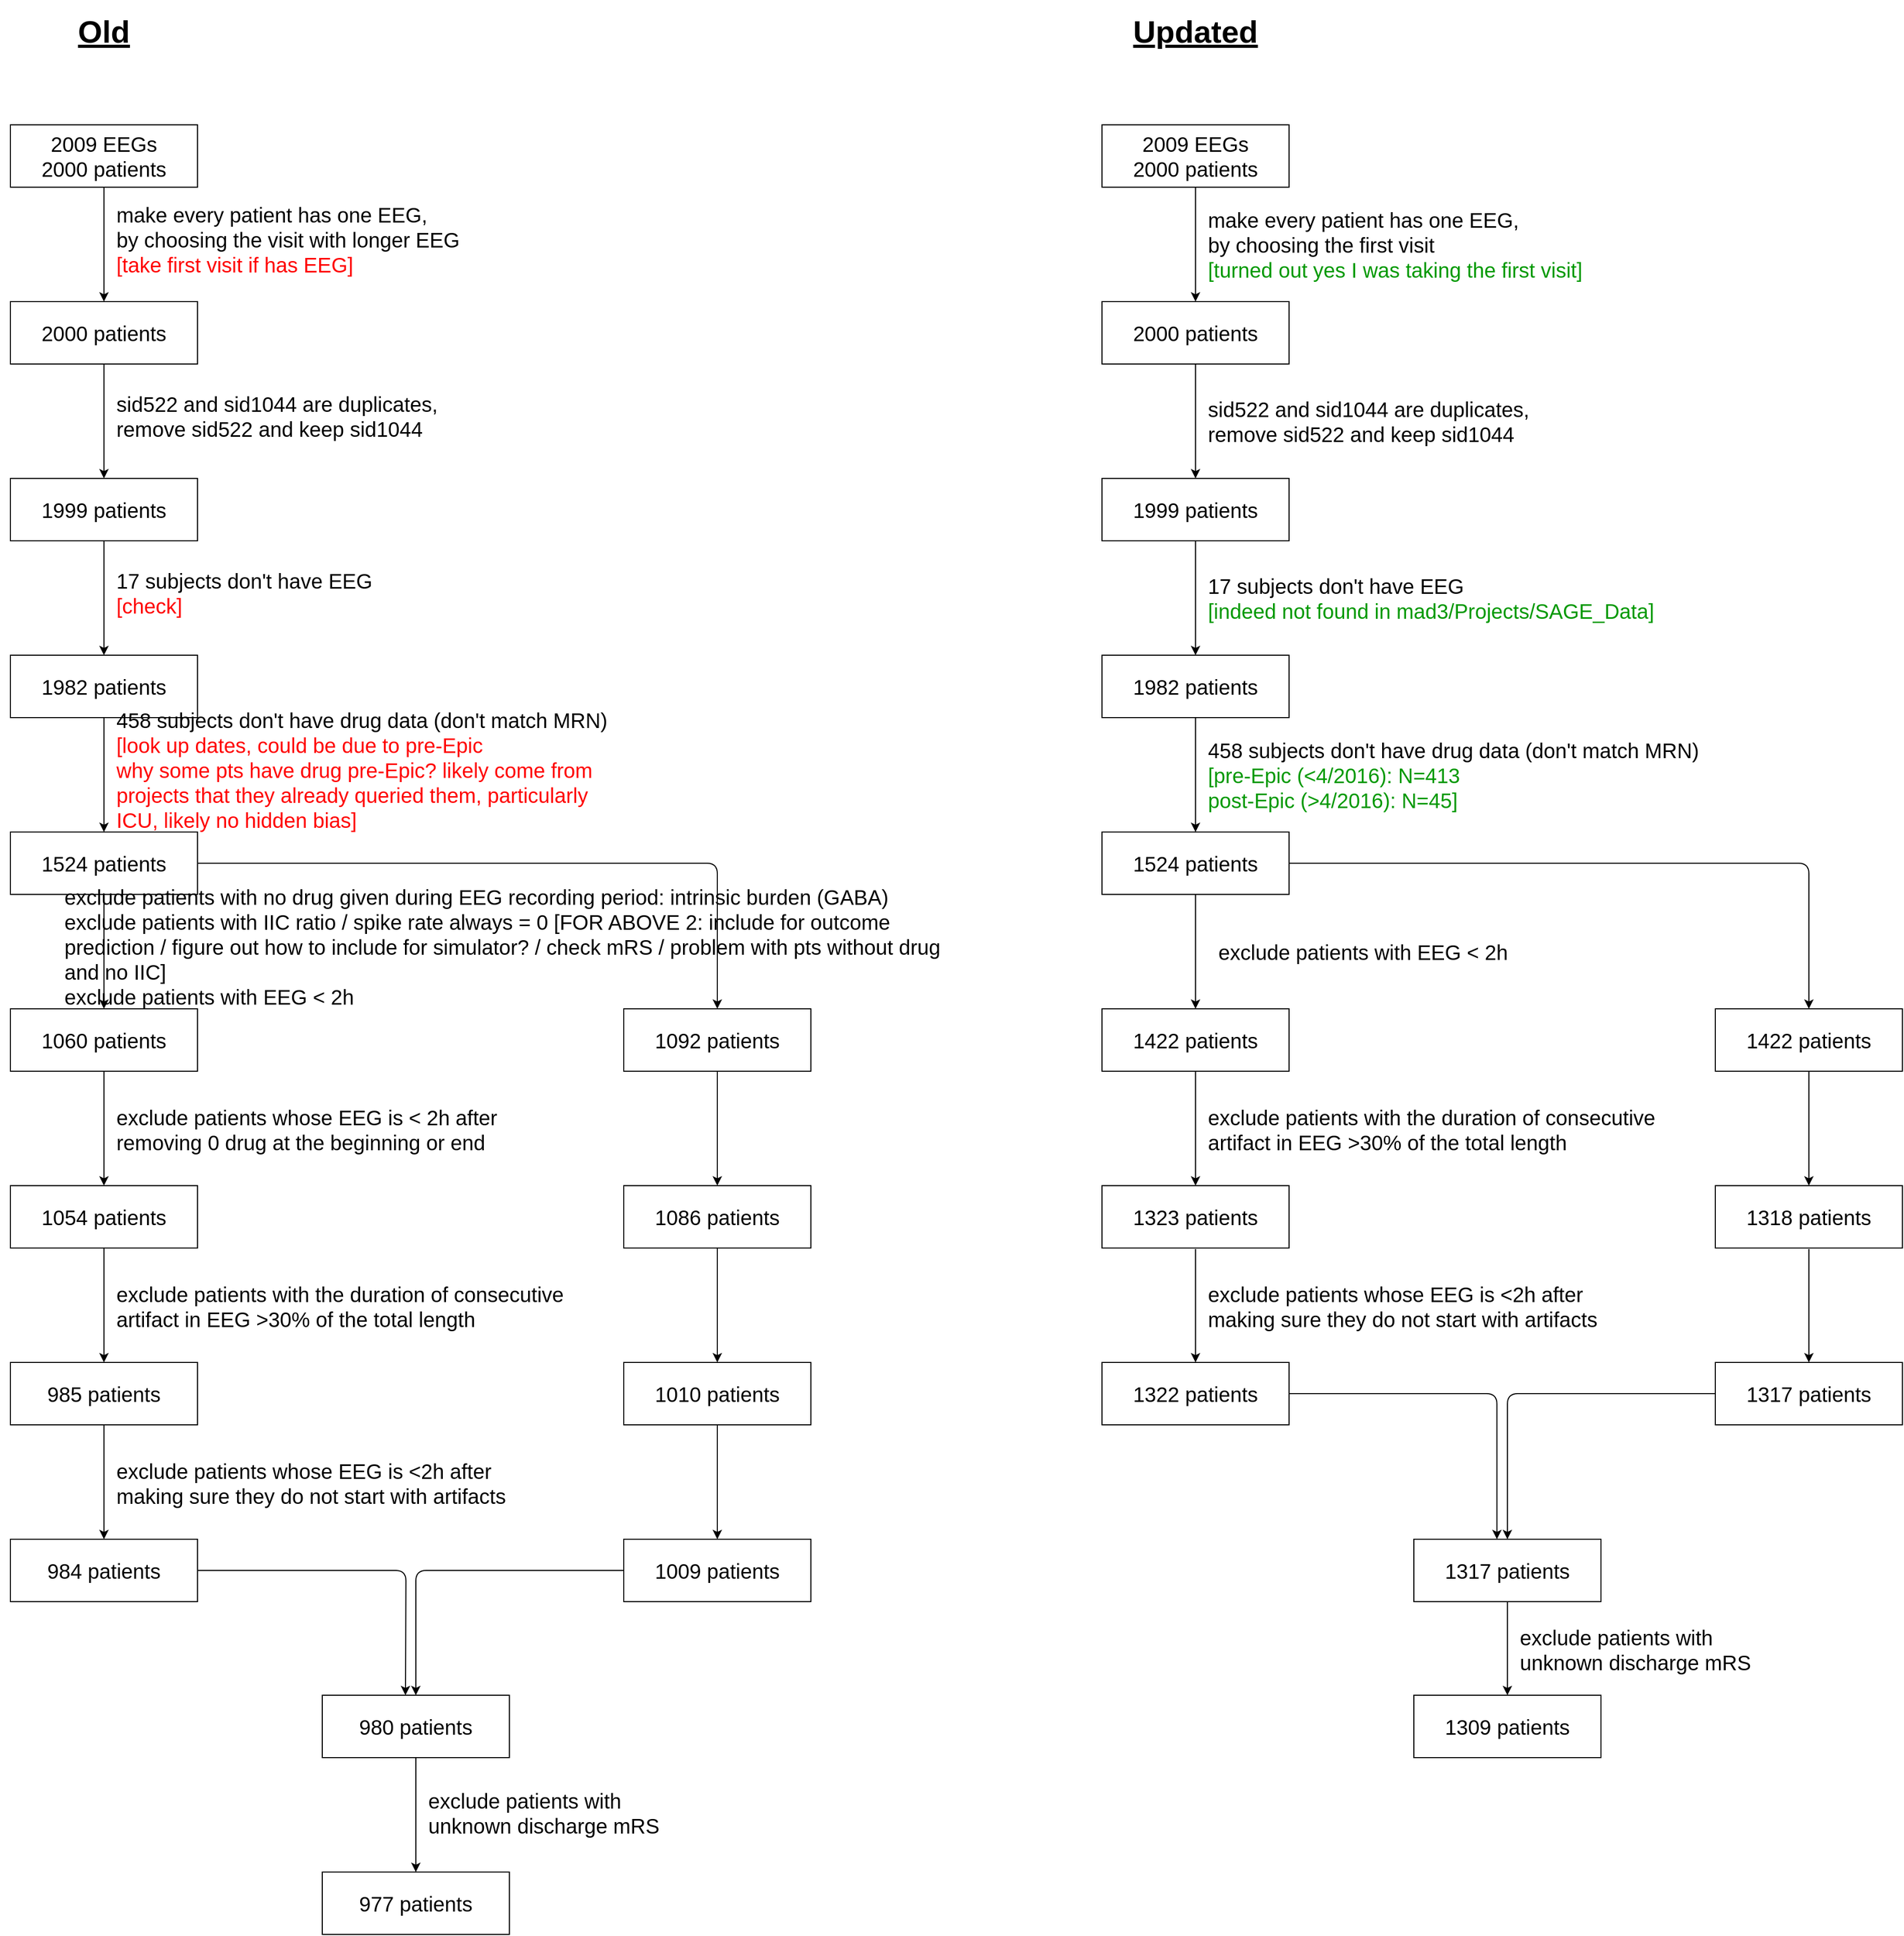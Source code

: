 <mxfile version="14.3.0" type="device"><diagram id="t11wDZP7pbtz5ez5xIhB" name="Page-1"><mxGraphModel dx="2188" dy="1425" grid="1" gridSize="10" guides="1" tooltips="1" connect="1" arrows="1" fold="1" page="1" pageScale="1" pageWidth="850" pageHeight="1100" math="0" shadow="0"><root><mxCell id="0"/><mxCell id="1" parent="0"/><mxCell id="fKvWGjFbL4H0i0DmYF8k-1" value="&lt;font style=&quot;font-size: 20px&quot;&gt;2009 EEGs&lt;br&gt;2000 patients&lt;/font&gt;" style="rounded=0;whiteSpace=wrap;html=1;" vertex="1" parent="1"><mxGeometry x="70" y="210" width="180" height="60" as="geometry"/></mxCell><mxCell id="fKvWGjFbL4H0i0DmYF8k-2" value="&lt;span style=&quot;font-size: 20px&quot;&gt;2000 patients&lt;br&gt;&lt;/span&gt;" style="rounded=0;whiteSpace=wrap;html=1;" vertex="1" parent="1"><mxGeometry x="70" y="380" width="180" height="60" as="geometry"/></mxCell><mxCell id="fKvWGjFbL4H0i0DmYF8k-3" value="" style="endArrow=classic;html=1;" edge="1" parent="1" source="fKvWGjFbL4H0i0DmYF8k-1" target="fKvWGjFbL4H0i0DmYF8k-2"><mxGeometry width="50" height="50" relative="1" as="geometry"><mxPoint x="290" y="450" as="sourcePoint"/><mxPoint x="340" y="400" as="targetPoint"/></mxGeometry></mxCell><mxCell id="fKvWGjFbL4H0i0DmYF8k-4" value="make every patient has one EEG,&lt;br&gt;by choosing the visit with longer EEG&lt;br&gt;&lt;font color=&quot;#ff0000&quot;&gt;[take first visit if has EEG]&lt;/font&gt;" style="text;html=1;strokeColor=none;fillColor=none;align=left;verticalAlign=middle;whiteSpace=wrap;rounded=0;fontSize=20;" vertex="1" parent="1"><mxGeometry x="170" y="290" width="380" height="60" as="geometry"/></mxCell><mxCell id="fKvWGjFbL4H0i0DmYF8k-7" value="&lt;span style=&quot;font-size: 20px&quot;&gt;1999 patients&lt;br&gt;&lt;/span&gt;" style="rounded=0;whiteSpace=wrap;html=1;" vertex="1" parent="1"><mxGeometry x="70" y="550" width="180" height="60" as="geometry"/></mxCell><mxCell id="fKvWGjFbL4H0i0DmYF8k-8" value="" style="endArrow=classic;html=1;" edge="1" parent="1" target="fKvWGjFbL4H0i0DmYF8k-7"><mxGeometry width="50" height="50" relative="1" as="geometry"><mxPoint x="160" y="440" as="sourcePoint"/><mxPoint x="340" y="570" as="targetPoint"/></mxGeometry></mxCell><mxCell id="fKvWGjFbL4H0i0DmYF8k-9" value="sid522 and sid1044 are duplicates,&lt;br&gt;remove sid522 and keep sid1044" style="text;html=1;strokeColor=none;fillColor=none;align=left;verticalAlign=middle;whiteSpace=wrap;rounded=0;fontSize=20;" vertex="1" parent="1"><mxGeometry x="170" y="460" width="380" height="60" as="geometry"/></mxCell><mxCell id="fKvWGjFbL4H0i0DmYF8k-10" value="&lt;span style=&quot;font-size: 20px&quot;&gt;1982 patients&lt;br&gt;&lt;/span&gt;" style="rounded=0;whiteSpace=wrap;html=1;" vertex="1" parent="1"><mxGeometry x="70" y="720" width="180" height="60" as="geometry"/></mxCell><mxCell id="fKvWGjFbL4H0i0DmYF8k-11" value="" style="endArrow=classic;html=1;" edge="1" parent="1" target="fKvWGjFbL4H0i0DmYF8k-10"><mxGeometry width="50" height="50" relative="1" as="geometry"><mxPoint x="160" y="610" as="sourcePoint"/><mxPoint x="340" y="740" as="targetPoint"/></mxGeometry></mxCell><mxCell id="fKvWGjFbL4H0i0DmYF8k-12" value="17 subjects don't have EEG&lt;br&gt;&lt;font color=&quot;#ff0000&quot;&gt;[check]&lt;/font&gt;" style="text;html=1;strokeColor=none;fillColor=none;align=left;verticalAlign=middle;whiteSpace=wrap;rounded=0;fontSize=20;" vertex="1" parent="1"><mxGeometry x="170" y="630" width="380" height="60" as="geometry"/></mxCell><mxCell id="fKvWGjFbL4H0i0DmYF8k-13" value="&lt;span style=&quot;font-size: 20px&quot;&gt;1524 patients&lt;br&gt;&lt;/span&gt;" style="rounded=0;whiteSpace=wrap;html=1;" vertex="1" parent="1"><mxGeometry x="70" y="890" width="180" height="60" as="geometry"/></mxCell><mxCell id="fKvWGjFbL4H0i0DmYF8k-14" value="" style="endArrow=classic;html=1;" edge="1" parent="1" target="fKvWGjFbL4H0i0DmYF8k-13"><mxGeometry width="50" height="50" relative="1" as="geometry"><mxPoint x="160" y="780" as="sourcePoint"/><mxPoint x="340" y="910" as="targetPoint"/></mxGeometry></mxCell><mxCell id="fKvWGjFbL4H0i0DmYF8k-15" value="458 subjects don't have drug data (don't match MRN)&lt;br&gt;&lt;font color=&quot;#ff0000&quot;&gt;[look up dates, could be due to pre-Epic&lt;br&gt;why some pts have drug pre-Epic? likely come from projects that they already queried them, particularly ICU, likely no hidden bias]&lt;/font&gt;" style="text;html=1;strokeColor=none;fillColor=none;align=left;verticalAlign=middle;whiteSpace=wrap;rounded=0;fontSize=20;" vertex="1" parent="1"><mxGeometry x="170" y="800" width="500" height="60" as="geometry"/></mxCell><mxCell id="fKvWGjFbL4H0i0DmYF8k-16" value="exclude patients with no drug given during EEG recording period: intrinsic burden (GABA)&lt;br&gt;exclude patients with IIC ratio / spike rate always = 0 [FOR ABOVE 2: include for outcome prediction / figure out how to include for simulator? / check mRS / problem with pts without drug and no IIC]&lt;br&gt;exclude patients with EEG &amp;lt; 2h" style="text;whiteSpace=wrap;html=1;fontSize=20;verticalAlign=middle;" vertex="1" parent="1"><mxGeometry x="120" y="930" width="860" height="140" as="geometry"/></mxCell><mxCell id="fKvWGjFbL4H0i0DmYF8k-17" value="&lt;span style=&quot;font-size: 20px&quot;&gt;1060 patients&lt;br&gt;&lt;/span&gt;" style="rounded=0;whiteSpace=wrap;html=1;" vertex="1" parent="1"><mxGeometry x="70" y="1060" width="180" height="60" as="geometry"/></mxCell><mxCell id="fKvWGjFbL4H0i0DmYF8k-18" value="" style="endArrow=classic;html=1;" edge="1" parent="1" target="fKvWGjFbL4H0i0DmYF8k-17"><mxGeometry width="50" height="50" relative="1" as="geometry"><mxPoint x="160" y="950" as="sourcePoint"/><mxPoint x="340" y="1080" as="targetPoint"/></mxGeometry></mxCell><mxCell id="fKvWGjFbL4H0i0DmYF8k-19" value="exclude patients whose EEG is &amp;lt; 2h after removing 0 drug at the beginning or end" style="text;whiteSpace=wrap;html=1;fontSize=20;verticalAlign=middle;" vertex="1" parent="1"><mxGeometry x="170" y="1133" width="380" height="85" as="geometry"/></mxCell><mxCell id="fKvWGjFbL4H0i0DmYF8k-20" value="&lt;span style=&quot;font-size: 20px&quot;&gt;1054 patients&lt;br&gt;&lt;/span&gt;" style="rounded=0;whiteSpace=wrap;html=1;" vertex="1" parent="1"><mxGeometry x="70" y="1230" width="180" height="60" as="geometry"/></mxCell><mxCell id="fKvWGjFbL4H0i0DmYF8k-21" value="" style="endArrow=classic;html=1;" edge="1" parent="1" target="fKvWGjFbL4H0i0DmYF8k-20"><mxGeometry width="50" height="50" relative="1" as="geometry"><mxPoint x="160" y="1120" as="sourcePoint"/><mxPoint x="340" y="1250" as="targetPoint"/></mxGeometry></mxCell><mxCell id="fKvWGjFbL4H0i0DmYF8k-22" value="exclude patients with the duration of consecutive artifact in EEG &amp;gt;30% of the total length&amp;nbsp;" style="text;whiteSpace=wrap;html=1;fontSize=20;verticalAlign=middle;" vertex="1" parent="1"><mxGeometry x="170" y="1303" width="440" height="85" as="geometry"/></mxCell><mxCell id="fKvWGjFbL4H0i0DmYF8k-23" value="&lt;span style=&quot;font-size: 20px&quot;&gt;985 patients&lt;br&gt;&lt;/span&gt;" style="rounded=0;whiteSpace=wrap;html=1;" vertex="1" parent="1"><mxGeometry x="70" y="1400" width="180" height="60" as="geometry"/></mxCell><mxCell id="fKvWGjFbL4H0i0DmYF8k-24" value="" style="endArrow=classic;html=1;" edge="1" parent="1" target="fKvWGjFbL4H0i0DmYF8k-23"><mxGeometry width="50" height="50" relative="1" as="geometry"><mxPoint x="160" y="1290" as="sourcePoint"/><mxPoint x="340" y="1420" as="targetPoint"/></mxGeometry></mxCell><mxCell id="fKvWGjFbL4H0i0DmYF8k-25" value="exclude patients whose EEG is &amp;lt;2h after making sure they do not start with artifacts" style="text;whiteSpace=wrap;html=1;fontSize=20;verticalAlign=middle;" vertex="1" parent="1"><mxGeometry x="170" y="1473" width="410" height="85" as="geometry"/></mxCell><mxCell id="fKvWGjFbL4H0i0DmYF8k-26" value="&lt;span style=&quot;font-size: 20px&quot;&gt;984 patients&lt;br&gt;&lt;/span&gt;" style="rounded=0;whiteSpace=wrap;html=1;" vertex="1" parent="1"><mxGeometry x="70" y="1570" width="180" height="60" as="geometry"/></mxCell><mxCell id="fKvWGjFbL4H0i0DmYF8k-27" value="" style="endArrow=classic;html=1;" edge="1" parent="1" target="fKvWGjFbL4H0i0DmYF8k-26"><mxGeometry width="50" height="50" relative="1" as="geometry"><mxPoint x="160" y="1460" as="sourcePoint"/><mxPoint x="340" y="1590" as="targetPoint"/></mxGeometry></mxCell><mxCell id="fKvWGjFbL4H0i0DmYF8k-29" value="&lt;span style=&quot;font-size: 20px&quot;&gt;1092 patients&lt;br&gt;&lt;/span&gt;" style="rounded=0;whiteSpace=wrap;html=1;" vertex="1" parent="1"><mxGeometry x="660" y="1060" width="180" height="60" as="geometry"/></mxCell><mxCell id="fKvWGjFbL4H0i0DmYF8k-32" value="&lt;span style=&quot;font-size: 20px&quot;&gt;1086 patients&lt;br&gt;&lt;/span&gt;" style="rounded=0;whiteSpace=wrap;html=1;" vertex="1" parent="1"><mxGeometry x="660" y="1230" width="180" height="60" as="geometry"/></mxCell><mxCell id="fKvWGjFbL4H0i0DmYF8k-33" value="" style="endArrow=classic;html=1;" edge="1" parent="1" target="fKvWGjFbL4H0i0DmYF8k-32"><mxGeometry width="50" height="50" relative="1" as="geometry"><mxPoint x="750" y="1120" as="sourcePoint"/><mxPoint x="930" y="1250" as="targetPoint"/></mxGeometry></mxCell><mxCell id="fKvWGjFbL4H0i0DmYF8k-35" value="&lt;span style=&quot;font-size: 20px&quot;&gt;1010 patients&lt;br&gt;&lt;/span&gt;" style="rounded=0;whiteSpace=wrap;html=1;" vertex="1" parent="1"><mxGeometry x="660" y="1400" width="180" height="60" as="geometry"/></mxCell><mxCell id="fKvWGjFbL4H0i0DmYF8k-36" value="" style="endArrow=classic;html=1;" edge="1" parent="1" target="fKvWGjFbL4H0i0DmYF8k-35"><mxGeometry width="50" height="50" relative="1" as="geometry"><mxPoint x="750" y="1290" as="sourcePoint"/><mxPoint x="930" y="1420" as="targetPoint"/></mxGeometry></mxCell><mxCell id="fKvWGjFbL4H0i0DmYF8k-38" value="&lt;span style=&quot;font-size: 20px&quot;&gt;1009 patients&lt;br&gt;&lt;/span&gt;" style="rounded=0;whiteSpace=wrap;html=1;" vertex="1" parent="1"><mxGeometry x="660" y="1570" width="180" height="60" as="geometry"/></mxCell><mxCell id="fKvWGjFbL4H0i0DmYF8k-39" value="" style="endArrow=classic;html=1;" edge="1" parent="1" target="fKvWGjFbL4H0i0DmYF8k-38"><mxGeometry width="50" height="50" relative="1" as="geometry"><mxPoint x="750" y="1460" as="sourcePoint"/><mxPoint x="930" y="1590" as="targetPoint"/></mxGeometry></mxCell><mxCell id="fKvWGjFbL4H0i0DmYF8k-40" value="" style="endArrow=classic;html=1;edgeStyle=orthogonalEdgeStyle;" edge="1" parent="1" source="fKvWGjFbL4H0i0DmYF8k-13" target="fKvWGjFbL4H0i0DmYF8k-29"><mxGeometry width="50" height="50" relative="1" as="geometry"><mxPoint x="170" y="960" as="sourcePoint"/><mxPoint x="170" y="1070" as="targetPoint"/></mxGeometry></mxCell><mxCell id="fKvWGjFbL4H0i0DmYF8k-41" value="&lt;span style=&quot;font-size: 20px&quot;&gt;980 patients&lt;br&gt;&lt;/span&gt;" style="rounded=0;whiteSpace=wrap;html=1;" vertex="1" parent="1"><mxGeometry x="370" y="1720" width="180" height="60" as="geometry"/></mxCell><mxCell id="fKvWGjFbL4H0i0DmYF8k-42" value="" style="endArrow=classic;html=1;edgeStyle=orthogonalEdgeStyle;" edge="1" parent="1" source="fKvWGjFbL4H0i0DmYF8k-26"><mxGeometry width="50" height="50" relative="1" as="geometry"><mxPoint x="-50" y="1580" as="sourcePoint"/><mxPoint x="450" y="1720" as="targetPoint"/></mxGeometry></mxCell><mxCell id="fKvWGjFbL4H0i0DmYF8k-43" value="" style="endArrow=classic;html=1;edgeStyle=orthogonalEdgeStyle;" edge="1" parent="1" source="fKvWGjFbL4H0i0DmYF8k-38" target="fKvWGjFbL4H0i0DmYF8k-41"><mxGeometry width="50" height="50" relative="1" as="geometry"><mxPoint x="260" y="1610" as="sourcePoint"/><mxPoint x="460" y="1730" as="targetPoint"/></mxGeometry></mxCell><mxCell id="fKvWGjFbL4H0i0DmYF8k-44" value="&lt;span style=&quot;font-size: 20px&quot;&gt;977 patients&lt;br&gt;&lt;/span&gt;" style="rounded=0;whiteSpace=wrap;html=1;" vertex="1" parent="1"><mxGeometry x="370" y="1890" width="180" height="60" as="geometry"/></mxCell><mxCell id="fKvWGjFbL4H0i0DmYF8k-45" value="" style="endArrow=classic;html=1;" edge="1" parent="1" target="fKvWGjFbL4H0i0DmYF8k-44"><mxGeometry width="50" height="50" relative="1" as="geometry"><mxPoint x="460" y="1780" as="sourcePoint"/><mxPoint x="640" y="1910" as="targetPoint"/></mxGeometry></mxCell><mxCell id="fKvWGjFbL4H0i0DmYF8k-48" value="exclude patients with unknown discharge mRS" style="text;whiteSpace=wrap;html=1;fontSize=20;verticalAlign=middle;" vertex="1" parent="1"><mxGeometry x="470" y="1790" width="260" height="85" as="geometry"/></mxCell><mxCell id="fKvWGjFbL4H0i0DmYF8k-49" value="&lt;font style=&quot;font-size: 20px&quot;&gt;2009 EEGs&lt;br&gt;2000 patients&lt;/font&gt;" style="rounded=0;whiteSpace=wrap;html=1;" vertex="1" parent="1"><mxGeometry x="1120" y="210" width="180" height="60" as="geometry"/></mxCell><mxCell id="fKvWGjFbL4H0i0DmYF8k-50" value="&lt;span style=&quot;font-size: 20px&quot;&gt;2000 patients&lt;br&gt;&lt;/span&gt;" style="rounded=0;whiteSpace=wrap;html=1;" vertex="1" parent="1"><mxGeometry x="1120" y="380" width="180" height="60" as="geometry"/></mxCell><mxCell id="fKvWGjFbL4H0i0DmYF8k-51" value="" style="endArrow=classic;html=1;" edge="1" parent="1" source="fKvWGjFbL4H0i0DmYF8k-49" target="fKvWGjFbL4H0i0DmYF8k-50"><mxGeometry width="50" height="50" relative="1" as="geometry"><mxPoint x="1340" y="450" as="sourcePoint"/><mxPoint x="1390" y="400" as="targetPoint"/></mxGeometry></mxCell><mxCell id="fKvWGjFbL4H0i0DmYF8k-52" value="make every patient has one EEG,&lt;br&gt;by choosing the first visit&lt;br&gt;&lt;font color=&quot;#009900&quot;&gt;[turned out yes I was taking the first visit]&lt;/font&gt;" style="text;html=1;strokeColor=none;fillColor=none;align=left;verticalAlign=middle;whiteSpace=wrap;rounded=0;fontSize=20;" vertex="1" parent="1"><mxGeometry x="1220" y="295" width="410" height="60" as="geometry"/></mxCell><mxCell id="fKvWGjFbL4H0i0DmYF8k-53" value="&lt;span style=&quot;font-size: 20px&quot;&gt;1999 patients&lt;br&gt;&lt;/span&gt;" style="rounded=0;whiteSpace=wrap;html=1;" vertex="1" parent="1"><mxGeometry x="1120" y="550" width="180" height="60" as="geometry"/></mxCell><mxCell id="fKvWGjFbL4H0i0DmYF8k-54" value="" style="endArrow=classic;html=1;" edge="1" parent="1" target="fKvWGjFbL4H0i0DmYF8k-53"><mxGeometry width="50" height="50" relative="1" as="geometry"><mxPoint x="1210" y="440" as="sourcePoint"/><mxPoint x="1390" y="570" as="targetPoint"/></mxGeometry></mxCell><mxCell id="fKvWGjFbL4H0i0DmYF8k-55" value="sid522 and sid1044 are duplicates,&lt;br&gt;remove sid522 and keep sid1044" style="text;html=1;strokeColor=none;fillColor=none;align=left;verticalAlign=middle;whiteSpace=wrap;rounded=0;fontSize=20;" vertex="1" parent="1"><mxGeometry x="1220" y="465" width="380" height="60" as="geometry"/></mxCell><mxCell id="fKvWGjFbL4H0i0DmYF8k-56" value="&lt;span style=&quot;font-size: 20px&quot;&gt;1982 patients&lt;br&gt;&lt;/span&gt;" style="rounded=0;whiteSpace=wrap;html=1;" vertex="1" parent="1"><mxGeometry x="1120" y="720" width="180" height="60" as="geometry"/></mxCell><mxCell id="fKvWGjFbL4H0i0DmYF8k-57" value="" style="endArrow=classic;html=1;" edge="1" parent="1" target="fKvWGjFbL4H0i0DmYF8k-56"><mxGeometry width="50" height="50" relative="1" as="geometry"><mxPoint x="1210" y="610" as="sourcePoint"/><mxPoint x="1390" y="740" as="targetPoint"/></mxGeometry></mxCell><mxCell id="fKvWGjFbL4H0i0DmYF8k-58" value="17 subjects don't have EEG&lt;br&gt;&lt;font color=&quot;#009900&quot;&gt;[indeed not found in mad3/Projects/SAGE_Data]&lt;/font&gt;" style="text;html=1;strokeColor=none;fillColor=none;align=left;verticalAlign=middle;whiteSpace=wrap;rounded=0;fontSize=20;" vertex="1" parent="1"><mxGeometry x="1220" y="635" width="510" height="60" as="geometry"/></mxCell><mxCell id="fKvWGjFbL4H0i0DmYF8k-59" value="&lt;span style=&quot;font-size: 20px&quot;&gt;1524 patients&lt;br&gt;&lt;/span&gt;" style="rounded=0;whiteSpace=wrap;html=1;" vertex="1" parent="1"><mxGeometry x="1120" y="890" width="180" height="60" as="geometry"/></mxCell><mxCell id="fKvWGjFbL4H0i0DmYF8k-60" value="" style="endArrow=classic;html=1;" edge="1" parent="1" target="fKvWGjFbL4H0i0DmYF8k-59"><mxGeometry width="50" height="50" relative="1" as="geometry"><mxPoint x="1210" y="780" as="sourcePoint"/><mxPoint x="1390" y="910" as="targetPoint"/></mxGeometry></mxCell><mxCell id="fKvWGjFbL4H0i0DmYF8k-61" value="458 subjects don't have drug data (don't match MRN)&lt;br&gt;&lt;font color=&quot;#009900&quot;&gt;[pre-Epic (&amp;lt;4/2016): N=413&lt;br&gt;post-Epic (&amp;gt;4/2016): N=45]&lt;/font&gt;" style="text;html=1;strokeColor=none;fillColor=none;align=left;verticalAlign=middle;whiteSpace=wrap;rounded=0;fontSize=20;" vertex="1" parent="1"><mxGeometry x="1220" y="805" width="500" height="60" as="geometry"/></mxCell><mxCell id="fKvWGjFbL4H0i0DmYF8k-62" value="exclude patients with EEG &amp;lt; 2h" style="text;whiteSpace=wrap;html=1;fontSize=20;verticalAlign=middle;" vertex="1" parent="1"><mxGeometry x="1230" y="970" width="420" height="70" as="geometry"/></mxCell><mxCell id="fKvWGjFbL4H0i0DmYF8k-63" value="&lt;span style=&quot;font-size: 20px&quot;&gt;1422 patients&lt;br&gt;&lt;/span&gt;" style="rounded=0;whiteSpace=wrap;html=1;" vertex="1" parent="1"><mxGeometry x="1120" y="1060" width="180" height="60" as="geometry"/></mxCell><mxCell id="fKvWGjFbL4H0i0DmYF8k-64" value="" style="endArrow=classic;html=1;" edge="1" parent="1" target="fKvWGjFbL4H0i0DmYF8k-63"><mxGeometry width="50" height="50" relative="1" as="geometry"><mxPoint x="1210" y="950" as="sourcePoint"/><mxPoint x="1390" y="1080" as="targetPoint"/></mxGeometry></mxCell><mxCell id="fKvWGjFbL4H0i0DmYF8k-67" value="" style="endArrow=classic;html=1;" edge="1" parent="1"><mxGeometry width="50" height="50" relative="1" as="geometry"><mxPoint x="1210" y="1120" as="sourcePoint"/><mxPoint x="1210" y="1230" as="targetPoint"/></mxGeometry></mxCell><mxCell id="fKvWGjFbL4H0i0DmYF8k-68" value="exclude patients with the duration of consecutive artifact in EEG &amp;gt;30% of the total length&amp;nbsp;" style="text;whiteSpace=wrap;html=1;fontSize=20;verticalAlign=middle;" vertex="1" parent="1"><mxGeometry x="1220" y="1133" width="440" height="85" as="geometry"/></mxCell><mxCell id="fKvWGjFbL4H0i0DmYF8k-69" value="&lt;span style=&quot;font-size: 20px&quot;&gt;1323 patients&lt;br&gt;&lt;/span&gt;" style="rounded=0;whiteSpace=wrap;html=1;" vertex="1" parent="1"><mxGeometry x="1120" y="1230" width="180" height="60" as="geometry"/></mxCell><mxCell id="fKvWGjFbL4H0i0DmYF8k-71" value="exclude patients whose EEG is &amp;lt;2h after making sure they do not start with artifacts" style="text;whiteSpace=wrap;html=1;fontSize=20;verticalAlign=middle;" vertex="1" parent="1"><mxGeometry x="1220" y="1303" width="410" height="85" as="geometry"/></mxCell><mxCell id="fKvWGjFbL4H0i0DmYF8k-72" value="&lt;span style=&quot;font-size: 20px&quot;&gt;1322 patients&lt;br&gt;&lt;/span&gt;" style="rounded=0;whiteSpace=wrap;html=1;" vertex="1" parent="1"><mxGeometry x="1120" y="1400" width="180" height="60" as="geometry"/></mxCell><mxCell id="fKvWGjFbL4H0i0DmYF8k-73" value="" style="endArrow=classic;html=1;" edge="1" parent="1" target="fKvWGjFbL4H0i0DmYF8k-72"><mxGeometry width="50" height="50" relative="1" as="geometry"><mxPoint x="1210" y="1291" as="sourcePoint"/><mxPoint x="1390" y="1421" as="targetPoint"/></mxGeometry></mxCell><mxCell id="fKvWGjFbL4H0i0DmYF8k-74" value="&lt;span style=&quot;font-size: 20px&quot;&gt;1422 patients&lt;br&gt;&lt;/span&gt;" style="rounded=0;whiteSpace=wrap;html=1;" vertex="1" parent="1"><mxGeometry x="1710" y="1060" width="180" height="60" as="geometry"/></mxCell><mxCell id="fKvWGjFbL4H0i0DmYF8k-76" value="" style="endArrow=classic;html=1;" edge="1" parent="1"><mxGeometry width="50" height="50" relative="1" as="geometry"><mxPoint x="1800" y="1120" as="sourcePoint"/><mxPoint x="1800" y="1230" as="targetPoint"/></mxGeometry></mxCell><mxCell id="fKvWGjFbL4H0i0DmYF8k-77" value="&lt;span style=&quot;font-size: 20px&quot;&gt;1318 patients&lt;br&gt;&lt;/span&gt;" style="rounded=0;whiteSpace=wrap;html=1;" vertex="1" parent="1"><mxGeometry x="1710" y="1230" width="180" height="60" as="geometry"/></mxCell><mxCell id="fKvWGjFbL4H0i0DmYF8k-79" value="&lt;span style=&quot;font-size: 20px&quot;&gt;1317 patients&lt;br&gt;&lt;/span&gt;" style="rounded=0;whiteSpace=wrap;html=1;" vertex="1" parent="1"><mxGeometry x="1710" y="1400" width="180" height="60" as="geometry"/></mxCell><mxCell id="fKvWGjFbL4H0i0DmYF8k-80" value="" style="endArrow=classic;html=1;" edge="1" parent="1" target="fKvWGjFbL4H0i0DmYF8k-79"><mxGeometry width="50" height="50" relative="1" as="geometry"><mxPoint x="1800" y="1291" as="sourcePoint"/><mxPoint x="1980" y="1421" as="targetPoint"/></mxGeometry></mxCell><mxCell id="fKvWGjFbL4H0i0DmYF8k-81" value="" style="endArrow=classic;html=1;edgeStyle=orthogonalEdgeStyle;" edge="1" parent="1" source="fKvWGjFbL4H0i0DmYF8k-59" target="fKvWGjFbL4H0i0DmYF8k-74"><mxGeometry width="50" height="50" relative="1" as="geometry"><mxPoint x="1220" y="960" as="sourcePoint"/><mxPoint x="1220" y="1070" as="targetPoint"/></mxGeometry></mxCell><mxCell id="fKvWGjFbL4H0i0DmYF8k-82" value="&lt;span style=&quot;font-size: 20px&quot;&gt;1317 patients&lt;br&gt;&lt;/span&gt;" style="rounded=0;whiteSpace=wrap;html=1;" vertex="1" parent="1"><mxGeometry x="1420" y="1570" width="180" height="60" as="geometry"/></mxCell><mxCell id="fKvWGjFbL4H0i0DmYF8k-83" value="" style="endArrow=classic;html=1;edgeStyle=orthogonalEdgeStyle;entryX=0.444;entryY=0;entryDx=0;entryDy=0;entryPerimeter=0;" edge="1" parent="1" source="fKvWGjFbL4H0i0DmYF8k-72" target="fKvWGjFbL4H0i0DmYF8k-82"><mxGeometry width="50" height="50" relative="1" as="geometry"><mxPoint x="1000" y="1411" as="sourcePoint"/><mxPoint x="1500" y="1551" as="targetPoint"/></mxGeometry></mxCell><mxCell id="fKvWGjFbL4H0i0DmYF8k-84" value="" style="endArrow=classic;html=1;edgeStyle=orthogonalEdgeStyle;" edge="1" parent="1" source="fKvWGjFbL4H0i0DmYF8k-79" target="fKvWGjFbL4H0i0DmYF8k-82"><mxGeometry width="50" height="50" relative="1" as="geometry"><mxPoint x="1310" y="1441" as="sourcePoint"/><mxPoint x="1510" y="1561" as="targetPoint"/></mxGeometry></mxCell><mxCell id="fKvWGjFbL4H0i0DmYF8k-85" value="&lt;span style=&quot;font-size: 20px&quot;&gt;1309 patients&lt;br&gt;&lt;/span&gt;" style="rounded=0;whiteSpace=wrap;html=1;" vertex="1" parent="1"><mxGeometry x="1420" y="1720" width="180" height="60" as="geometry"/></mxCell><mxCell id="fKvWGjFbL4H0i0DmYF8k-86" value="" style="endArrow=classic;html=1;" edge="1" parent="1" target="fKvWGjFbL4H0i0DmYF8k-85"><mxGeometry width="50" height="50" relative="1" as="geometry"><mxPoint x="1510" y="1630" as="sourcePoint"/><mxPoint x="1690" y="1741" as="targetPoint"/></mxGeometry></mxCell><mxCell id="fKvWGjFbL4H0i0DmYF8k-87" value="exclude patients with unknown discharge mRS" style="text;whiteSpace=wrap;html=1;fontSize=20;verticalAlign=middle;" vertex="1" parent="1"><mxGeometry x="1520" y="1633" width="260" height="85" as="geometry"/></mxCell><mxCell id="fKvWGjFbL4H0i0DmYF8k-88" value="&lt;font size=&quot;1&quot;&gt;&lt;u style=&quot;font-size: 30px&quot;&gt;Old&lt;/u&gt;&lt;/font&gt;" style="text;html=1;strokeColor=none;fillColor=none;align=center;verticalAlign=middle;whiteSpace=wrap;rounded=0;fontSize=26;fontStyle=1;" vertex="1" parent="1"><mxGeometry x="60" y="90" width="200" height="60" as="geometry"/></mxCell><mxCell id="fKvWGjFbL4H0i0DmYF8k-89" value="&lt;font size=&quot;1&quot;&gt;&lt;u style=&quot;font-size: 30px&quot;&gt;Updated&lt;/u&gt;&lt;/font&gt;" style="text;html=1;strokeColor=none;fillColor=none;align=center;verticalAlign=middle;whiteSpace=wrap;rounded=0;fontSize=26;fontStyle=1;" vertex="1" parent="1"><mxGeometry x="1110" y="90" width="200" height="60" as="geometry"/></mxCell></root></mxGraphModel></diagram></mxfile>